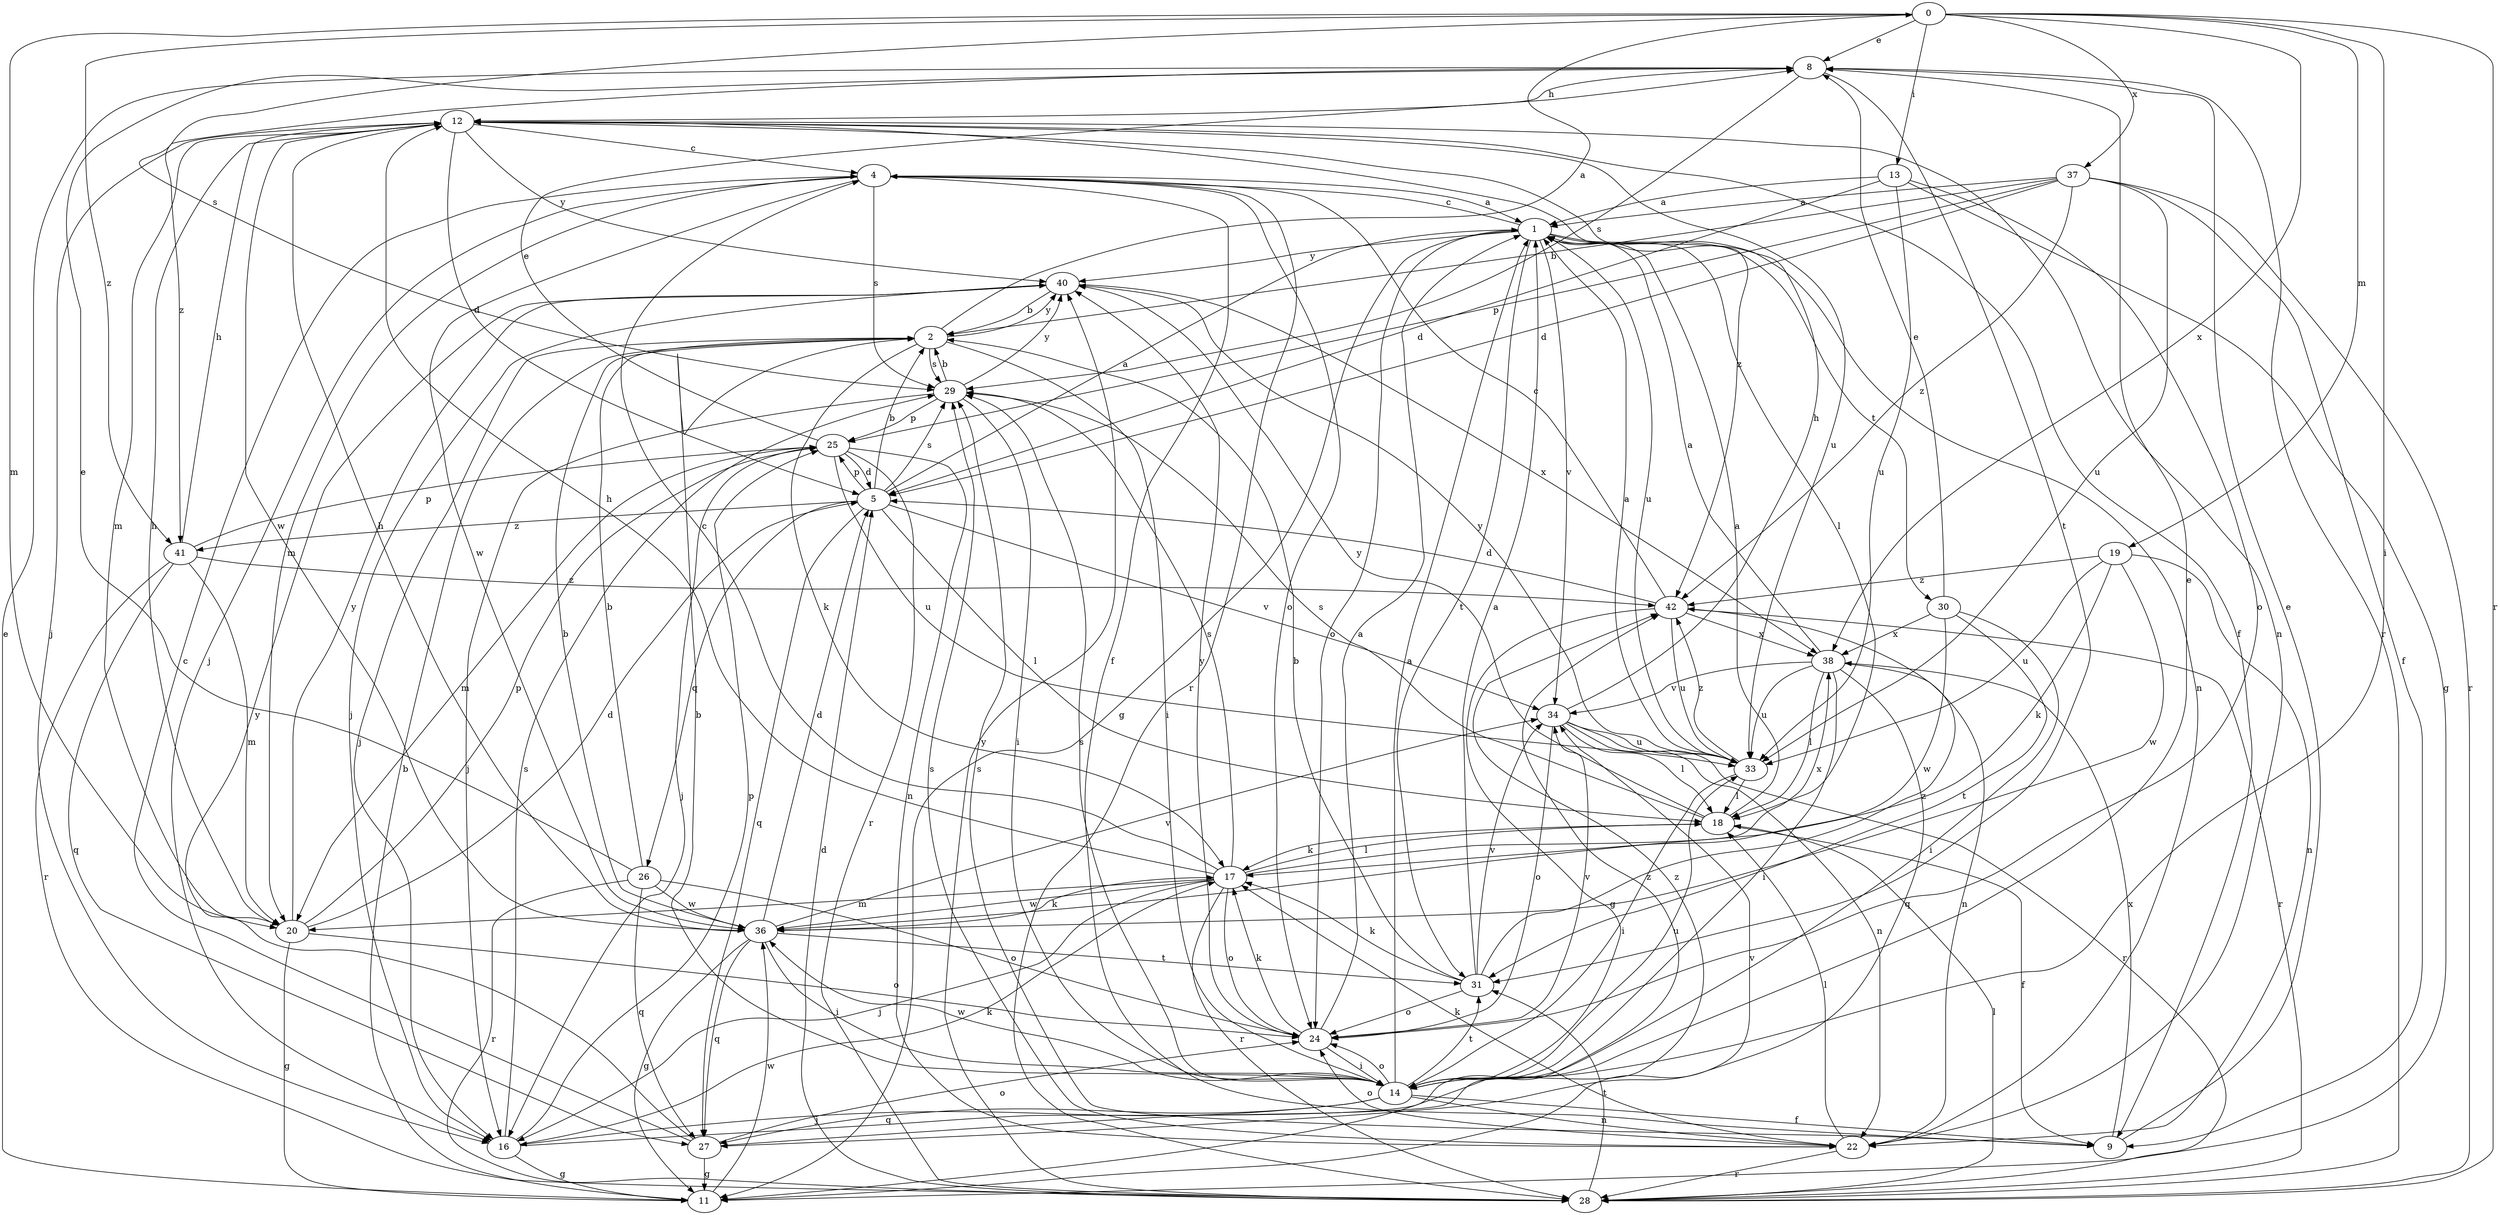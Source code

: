 strict digraph  {
0;
1;
2;
4;
5;
8;
9;
11;
12;
13;
14;
16;
17;
18;
19;
20;
22;
24;
25;
26;
27;
28;
29;
30;
31;
33;
34;
36;
37;
38;
40;
41;
42;
0 -> 8  [label=e];
0 -> 13  [label=i];
0 -> 14  [label=i];
0 -> 19  [label=m];
0 -> 20  [label=m];
0 -> 28  [label=r];
0 -> 29  [label=s];
0 -> 37  [label=x];
0 -> 38  [label=x];
0 -> 41  [label=z];
1 -> 4  [label=c];
1 -> 11  [label=g];
1 -> 18  [label=l];
1 -> 22  [label=n];
1 -> 24  [label=o];
1 -> 30  [label=t];
1 -> 31  [label=t];
1 -> 33  [label=u];
1 -> 34  [label=v];
1 -> 40  [label=y];
2 -> 0  [label=a];
2 -> 14  [label=i];
2 -> 16  [label=j];
2 -> 17  [label=k];
2 -> 29  [label=s];
2 -> 40  [label=y];
4 -> 1  [label=a];
4 -> 9  [label=f];
4 -> 16  [label=j];
4 -> 20  [label=m];
4 -> 24  [label=o];
4 -> 28  [label=r];
4 -> 29  [label=s];
4 -> 36  [label=w];
5 -> 1  [label=a];
5 -> 2  [label=b];
5 -> 18  [label=l];
5 -> 25  [label=p];
5 -> 26  [label=q];
5 -> 27  [label=q];
5 -> 29  [label=s];
5 -> 34  [label=v];
5 -> 41  [label=z];
8 -> 12  [label=h];
8 -> 28  [label=r];
8 -> 29  [label=s];
8 -> 31  [label=t];
8 -> 41  [label=z];
9 -> 8  [label=e];
9 -> 29  [label=s];
9 -> 38  [label=x];
11 -> 2  [label=b];
11 -> 8  [label=e];
11 -> 34  [label=v];
11 -> 36  [label=w];
12 -> 4  [label=c];
12 -> 5  [label=d];
12 -> 9  [label=f];
12 -> 16  [label=j];
12 -> 20  [label=m];
12 -> 22  [label=n];
12 -> 33  [label=u];
12 -> 36  [label=w];
12 -> 40  [label=y];
12 -> 42  [label=z];
13 -> 1  [label=a];
13 -> 5  [label=d];
13 -> 11  [label=g];
13 -> 24  [label=o];
13 -> 33  [label=u];
14 -> 1  [label=a];
14 -> 2  [label=b];
14 -> 8  [label=e];
14 -> 9  [label=f];
14 -> 16  [label=j];
14 -> 22  [label=n];
14 -> 24  [label=o];
14 -> 27  [label=q];
14 -> 29  [label=s];
14 -> 31  [label=t];
14 -> 33  [label=u];
14 -> 36  [label=w];
16 -> 11  [label=g];
16 -> 17  [label=k];
16 -> 25  [label=p];
16 -> 29  [label=s];
16 -> 42  [label=z];
17 -> 4  [label=c];
17 -> 12  [label=h];
17 -> 16  [label=j];
17 -> 18  [label=l];
17 -> 20  [label=m];
17 -> 24  [label=o];
17 -> 28  [label=r];
17 -> 29  [label=s];
17 -> 36  [label=w];
17 -> 38  [label=x];
18 -> 1  [label=a];
18 -> 9  [label=f];
18 -> 17  [label=k];
18 -> 29  [label=s];
18 -> 40  [label=y];
19 -> 17  [label=k];
19 -> 22  [label=n];
19 -> 33  [label=u];
19 -> 36  [label=w];
19 -> 42  [label=z];
20 -> 5  [label=d];
20 -> 11  [label=g];
20 -> 12  [label=h];
20 -> 24  [label=o];
20 -> 25  [label=p];
20 -> 40  [label=y];
22 -> 17  [label=k];
22 -> 18  [label=l];
22 -> 24  [label=o];
22 -> 28  [label=r];
22 -> 29  [label=s];
24 -> 1  [label=a];
24 -> 14  [label=i];
24 -> 17  [label=k];
24 -> 34  [label=v];
24 -> 40  [label=y];
25 -> 5  [label=d];
25 -> 8  [label=e];
25 -> 16  [label=j];
25 -> 20  [label=m];
25 -> 22  [label=n];
25 -> 28  [label=r];
25 -> 33  [label=u];
26 -> 2  [label=b];
26 -> 8  [label=e];
26 -> 24  [label=o];
26 -> 27  [label=q];
26 -> 28  [label=r];
26 -> 36  [label=w];
27 -> 4  [label=c];
27 -> 11  [label=g];
27 -> 24  [label=o];
27 -> 40  [label=y];
27 -> 42  [label=z];
28 -> 5  [label=d];
28 -> 18  [label=l];
28 -> 31  [label=t];
28 -> 40  [label=y];
29 -> 2  [label=b];
29 -> 14  [label=i];
29 -> 16  [label=j];
29 -> 25  [label=p];
29 -> 40  [label=y];
30 -> 8  [label=e];
30 -> 14  [label=i];
30 -> 31  [label=t];
30 -> 36  [label=w];
30 -> 38  [label=x];
31 -> 1  [label=a];
31 -> 2  [label=b];
31 -> 17  [label=k];
31 -> 24  [label=o];
31 -> 34  [label=v];
31 -> 42  [label=z];
33 -> 1  [label=a];
33 -> 14  [label=i];
33 -> 18  [label=l];
33 -> 40  [label=y];
33 -> 42  [label=z];
34 -> 12  [label=h];
34 -> 18  [label=l];
34 -> 22  [label=n];
34 -> 24  [label=o];
34 -> 28  [label=r];
34 -> 33  [label=u];
36 -> 2  [label=b];
36 -> 5  [label=d];
36 -> 11  [label=g];
36 -> 12  [label=h];
36 -> 14  [label=i];
36 -> 17  [label=k];
36 -> 27  [label=q];
36 -> 31  [label=t];
36 -> 34  [label=v];
37 -> 1  [label=a];
37 -> 2  [label=b];
37 -> 5  [label=d];
37 -> 9  [label=f];
37 -> 25  [label=p];
37 -> 28  [label=r];
37 -> 33  [label=u];
37 -> 42  [label=z];
38 -> 1  [label=a];
38 -> 14  [label=i];
38 -> 18  [label=l];
38 -> 22  [label=n];
38 -> 27  [label=q];
38 -> 33  [label=u];
38 -> 34  [label=v];
40 -> 2  [label=b];
40 -> 16  [label=j];
40 -> 38  [label=x];
41 -> 12  [label=h];
41 -> 20  [label=m];
41 -> 25  [label=p];
41 -> 27  [label=q];
41 -> 28  [label=r];
41 -> 42  [label=z];
42 -> 4  [label=c];
42 -> 5  [label=d];
42 -> 11  [label=g];
42 -> 28  [label=r];
42 -> 33  [label=u];
42 -> 38  [label=x];
}
